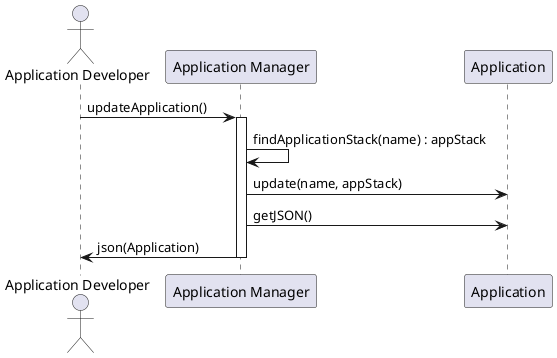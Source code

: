 @startuml
Actor "Application Developer"

"Application Developer" -> "Application Manager" : updateApplication()
activate "Application Manager"
"Application Manager" -> "Application Manager" :findApplicationStack(name) : appStack
"Application Manager" -> "Application" : update(name, appStack)
"Application Manager" -> "Application" : getJSON()
"Application Developer" <- "Application Manager" : json(Application)
deactivate "Application Manager"

@enduml
